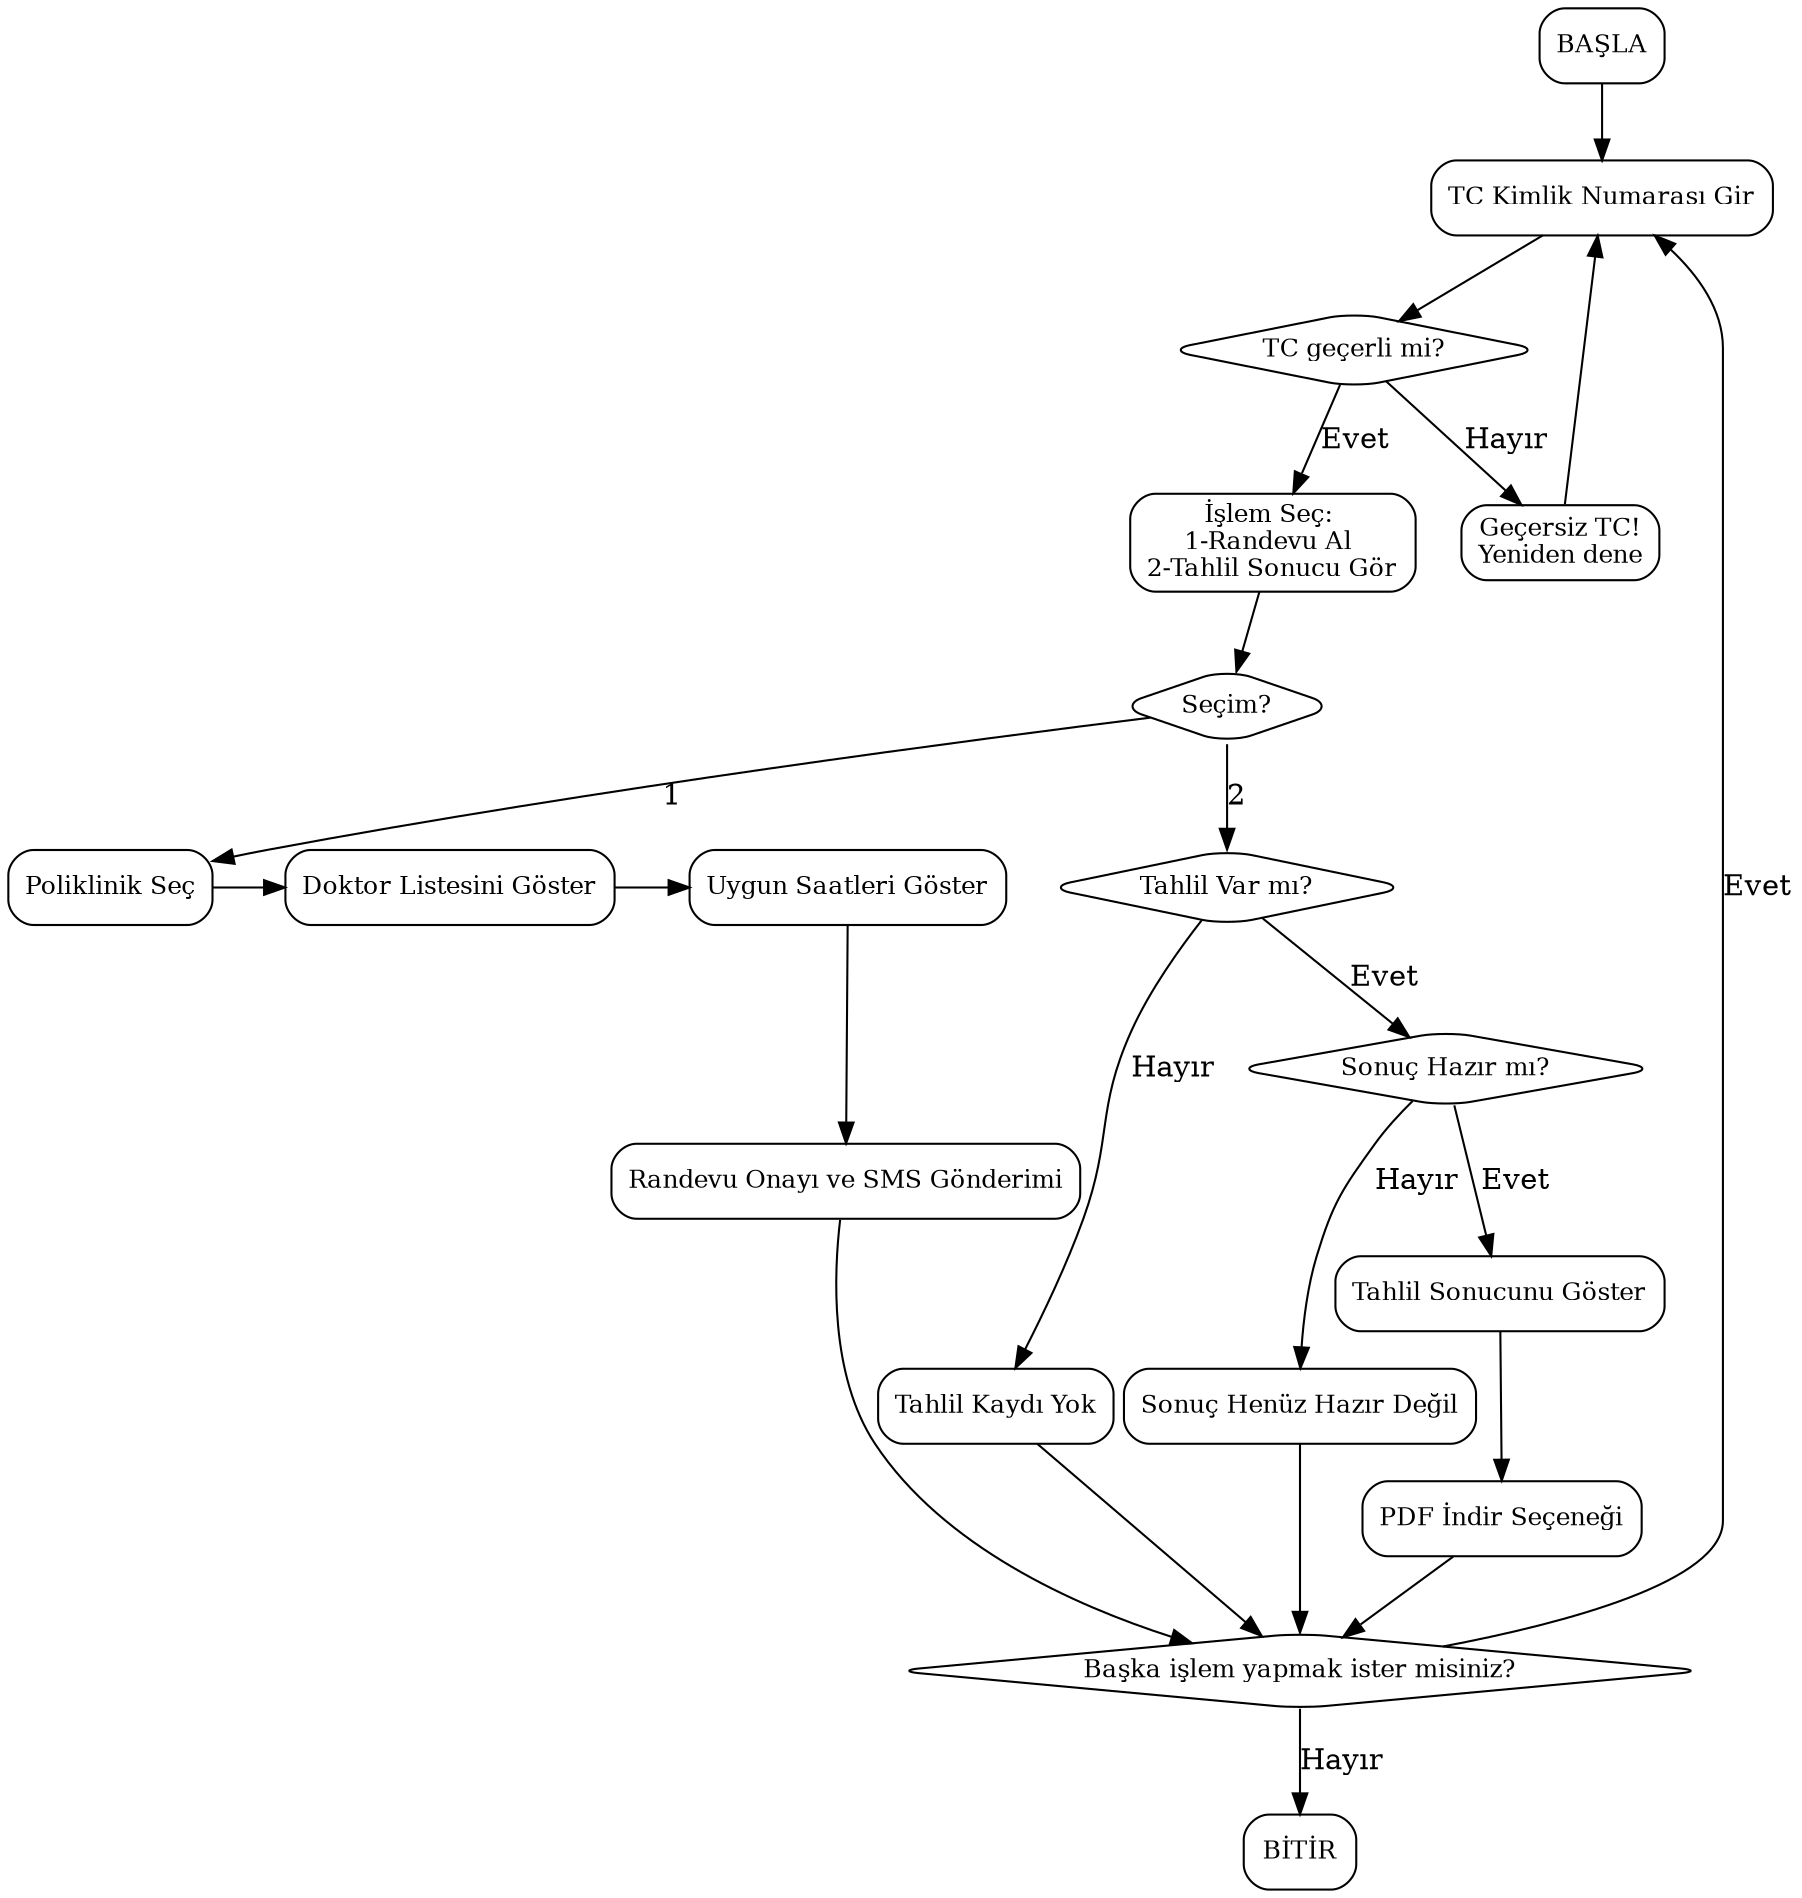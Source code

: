 digraph HastaneRandevuTahlil {
    rankdir=TB;
    node [shape=rectangle, style=rounded, fontsize=12];

    Start [label="BAŞLA"];
    TC [label="TC Kimlik Numarası Gir"];
    CheckTC [label="TC geçerli mi?", shape=diamond];
    InvalidTC [label="Geçersiz TC!\nYeniden dene"];
    Menu [label="İşlem Seç: \n1-Randevu Al \n2-Tahlil Sonucu Gör"];
    Choice [label="Seçim?", shape=diamond];

    Poliklinik [label="Poliklinik Seç"];
    DoktorList [label="Doktor Listesini Göster"];
    SaatList [label="Uygun Saatleri Göster"];
    RandevuOnay [label="Randevu Onayı ve SMS Gönderimi"];

    TahlilKontrol [label="Tahlil Var mı?", shape=diamond];
    NoTahlil [label="Tahlil Kaydı Yok"];
    SonucHazir [label="Sonuç Hazır mı?", shape=diamond];
    SonucGor [label="Tahlil Sonucunu Göster"];
    Bekle [label="Sonuç Henüz Hazır Değil"];
    PDF [label="PDF İndir Seçeneği"];

    Again [label="Başka işlem yapmak ister misiniz?", shape=diamond];
    End [label="BİTİR"];

    Start -> TC -> CheckTC;
    CheckTC -> InvalidTC [label="Hayır"];
    InvalidTC -> TC;
    CheckTC -> Menu [label="Evet"];

    Menu -> Choice;

    Choice -> Poliklinik [label="1"];
    Poliklinik -> DoktorList -> SaatList -> RandevuOnay -> Again;

    Choice -> TahlilKontrol [label="2"];
    TahlilKontrol -> NoTahlil [label="Hayır"];
    NoTahlil -> Again;

    TahlilKontrol -> SonucHazir [label="Evet"];
    SonucHazir -> SonucGor [label="Evet"];
    SonucGor -> PDF -> Again;
    SonucHazir -> Bekle [label="Hayır"];
    Bekle -> Again;

    Again -> TC [label="Evet"];
    Again -> End [label="Hayır"];

    // Estetik düzen
    {rank=same; Poliklinik; DoktorList; SaatList;}
}
